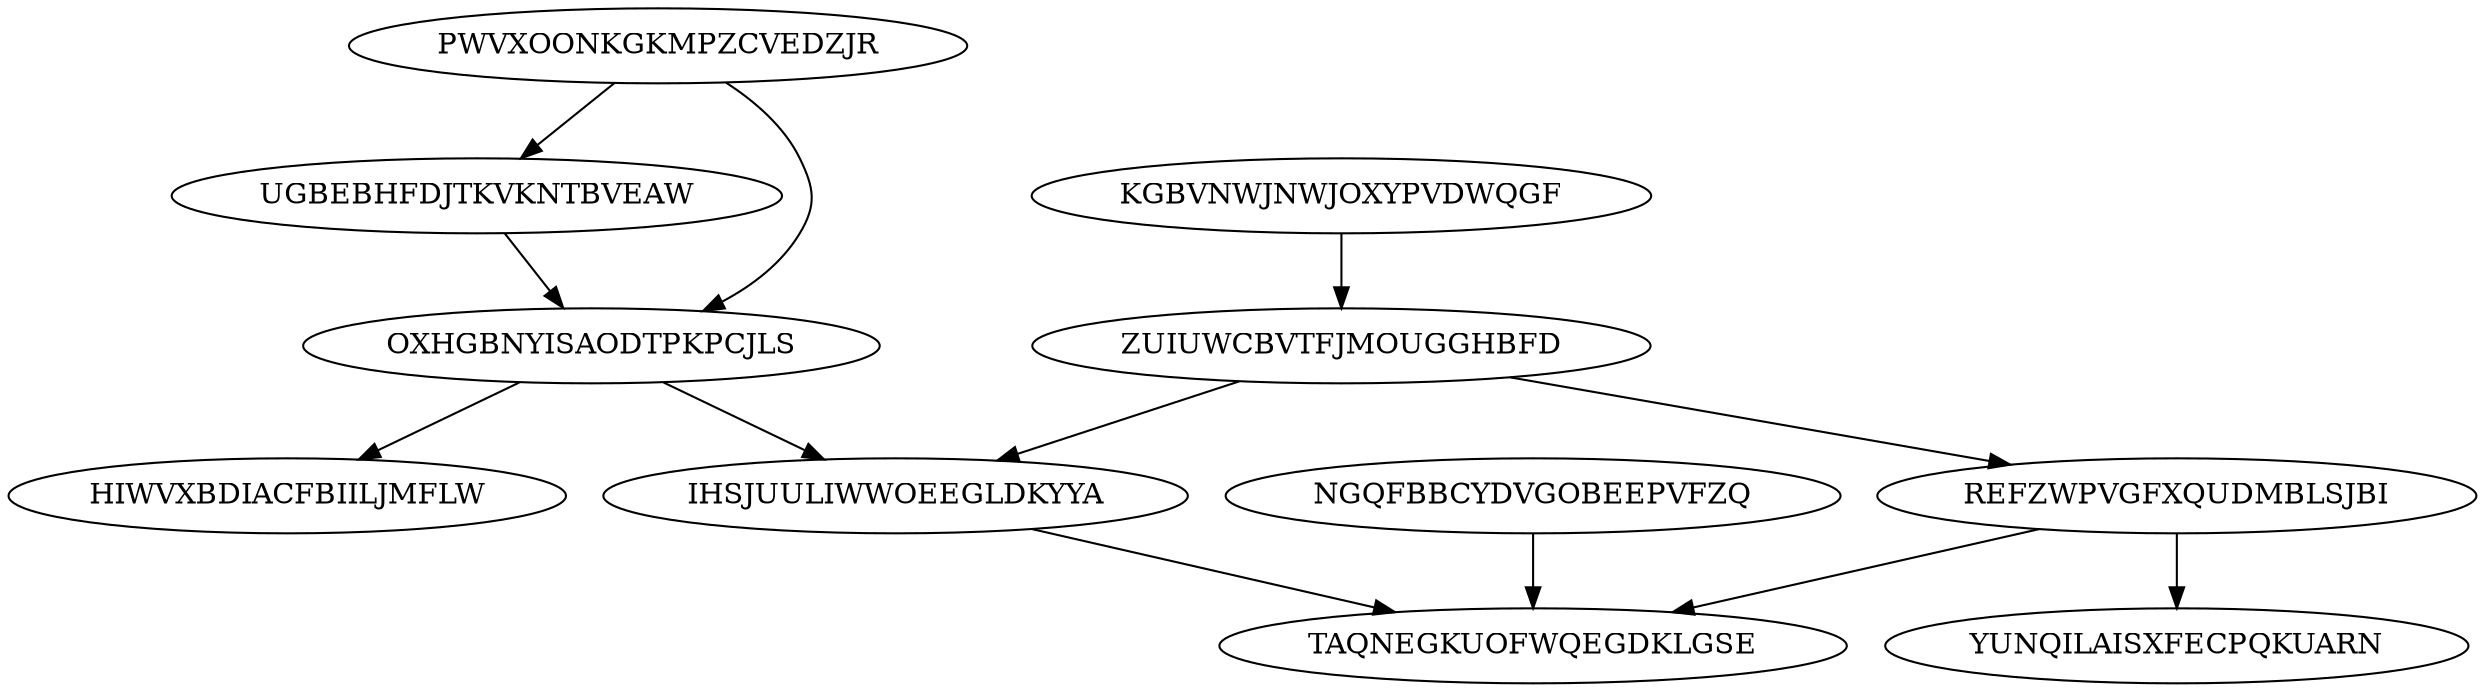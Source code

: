 digraph N11M12 {
	PWVXOONKGKMPZCVEDZJR	[Weight=20];
	UGBEBHFDJTKVKNTBVEAW	[Weight=13];
	OXHGBNYISAODTPKPCJLS	[Weight=19];
	HIWVXBDIACFBIILJMFLW	[Weight=18];
	KGBVNWJNWJOXYPVDWQGF	[Weight=13];
	ZUIUWCBVTFJMOUGGHBFD	[Weight=19];
	NGQFBBCYDVGOBEEPVFZQ	[Weight=14];
	IHSJUULIWWOEEGLDKYYA	[Weight=16];
	REFZWPVGFXQUDMBLSJBI	[Weight=16];
	YUNQILAISXFECPQKUARN	[Weight=10];
	TAQNEGKUOFWQEGDKLGSE	[Weight=19];
	KGBVNWJNWJOXYPVDWQGF -> ZUIUWCBVTFJMOUGGHBFD [Weight=15];
	ZUIUWCBVTFJMOUGGHBFD -> IHSJUULIWWOEEGLDKYYA [Weight=19];
	NGQFBBCYDVGOBEEPVFZQ -> TAQNEGKUOFWQEGDKLGSE [Weight=10];
	PWVXOONKGKMPZCVEDZJR -> UGBEBHFDJTKVKNTBVEAW [Weight=14];
	ZUIUWCBVTFJMOUGGHBFD -> REFZWPVGFXQUDMBLSJBI [Weight=11];
	OXHGBNYISAODTPKPCJLS -> HIWVXBDIACFBIILJMFLW [Weight=19];
	REFZWPVGFXQUDMBLSJBI -> TAQNEGKUOFWQEGDKLGSE [Weight=10];
	OXHGBNYISAODTPKPCJLS -> IHSJUULIWWOEEGLDKYYA [Weight=10];
	REFZWPVGFXQUDMBLSJBI -> YUNQILAISXFECPQKUARN [Weight=17];
	IHSJUULIWWOEEGLDKYYA -> TAQNEGKUOFWQEGDKLGSE [Weight=15];
	PWVXOONKGKMPZCVEDZJR -> OXHGBNYISAODTPKPCJLS [Weight=14];
	UGBEBHFDJTKVKNTBVEAW -> OXHGBNYISAODTPKPCJLS [Weight=14];
}
